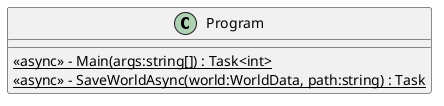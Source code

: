 @startuml
class Program {
    {static} <<async>> - Main(args:string[]) : Task<int>
    {static} <<async>> - SaveWorldAsync(world:WorldData, path:string) : Task
}
@enduml

